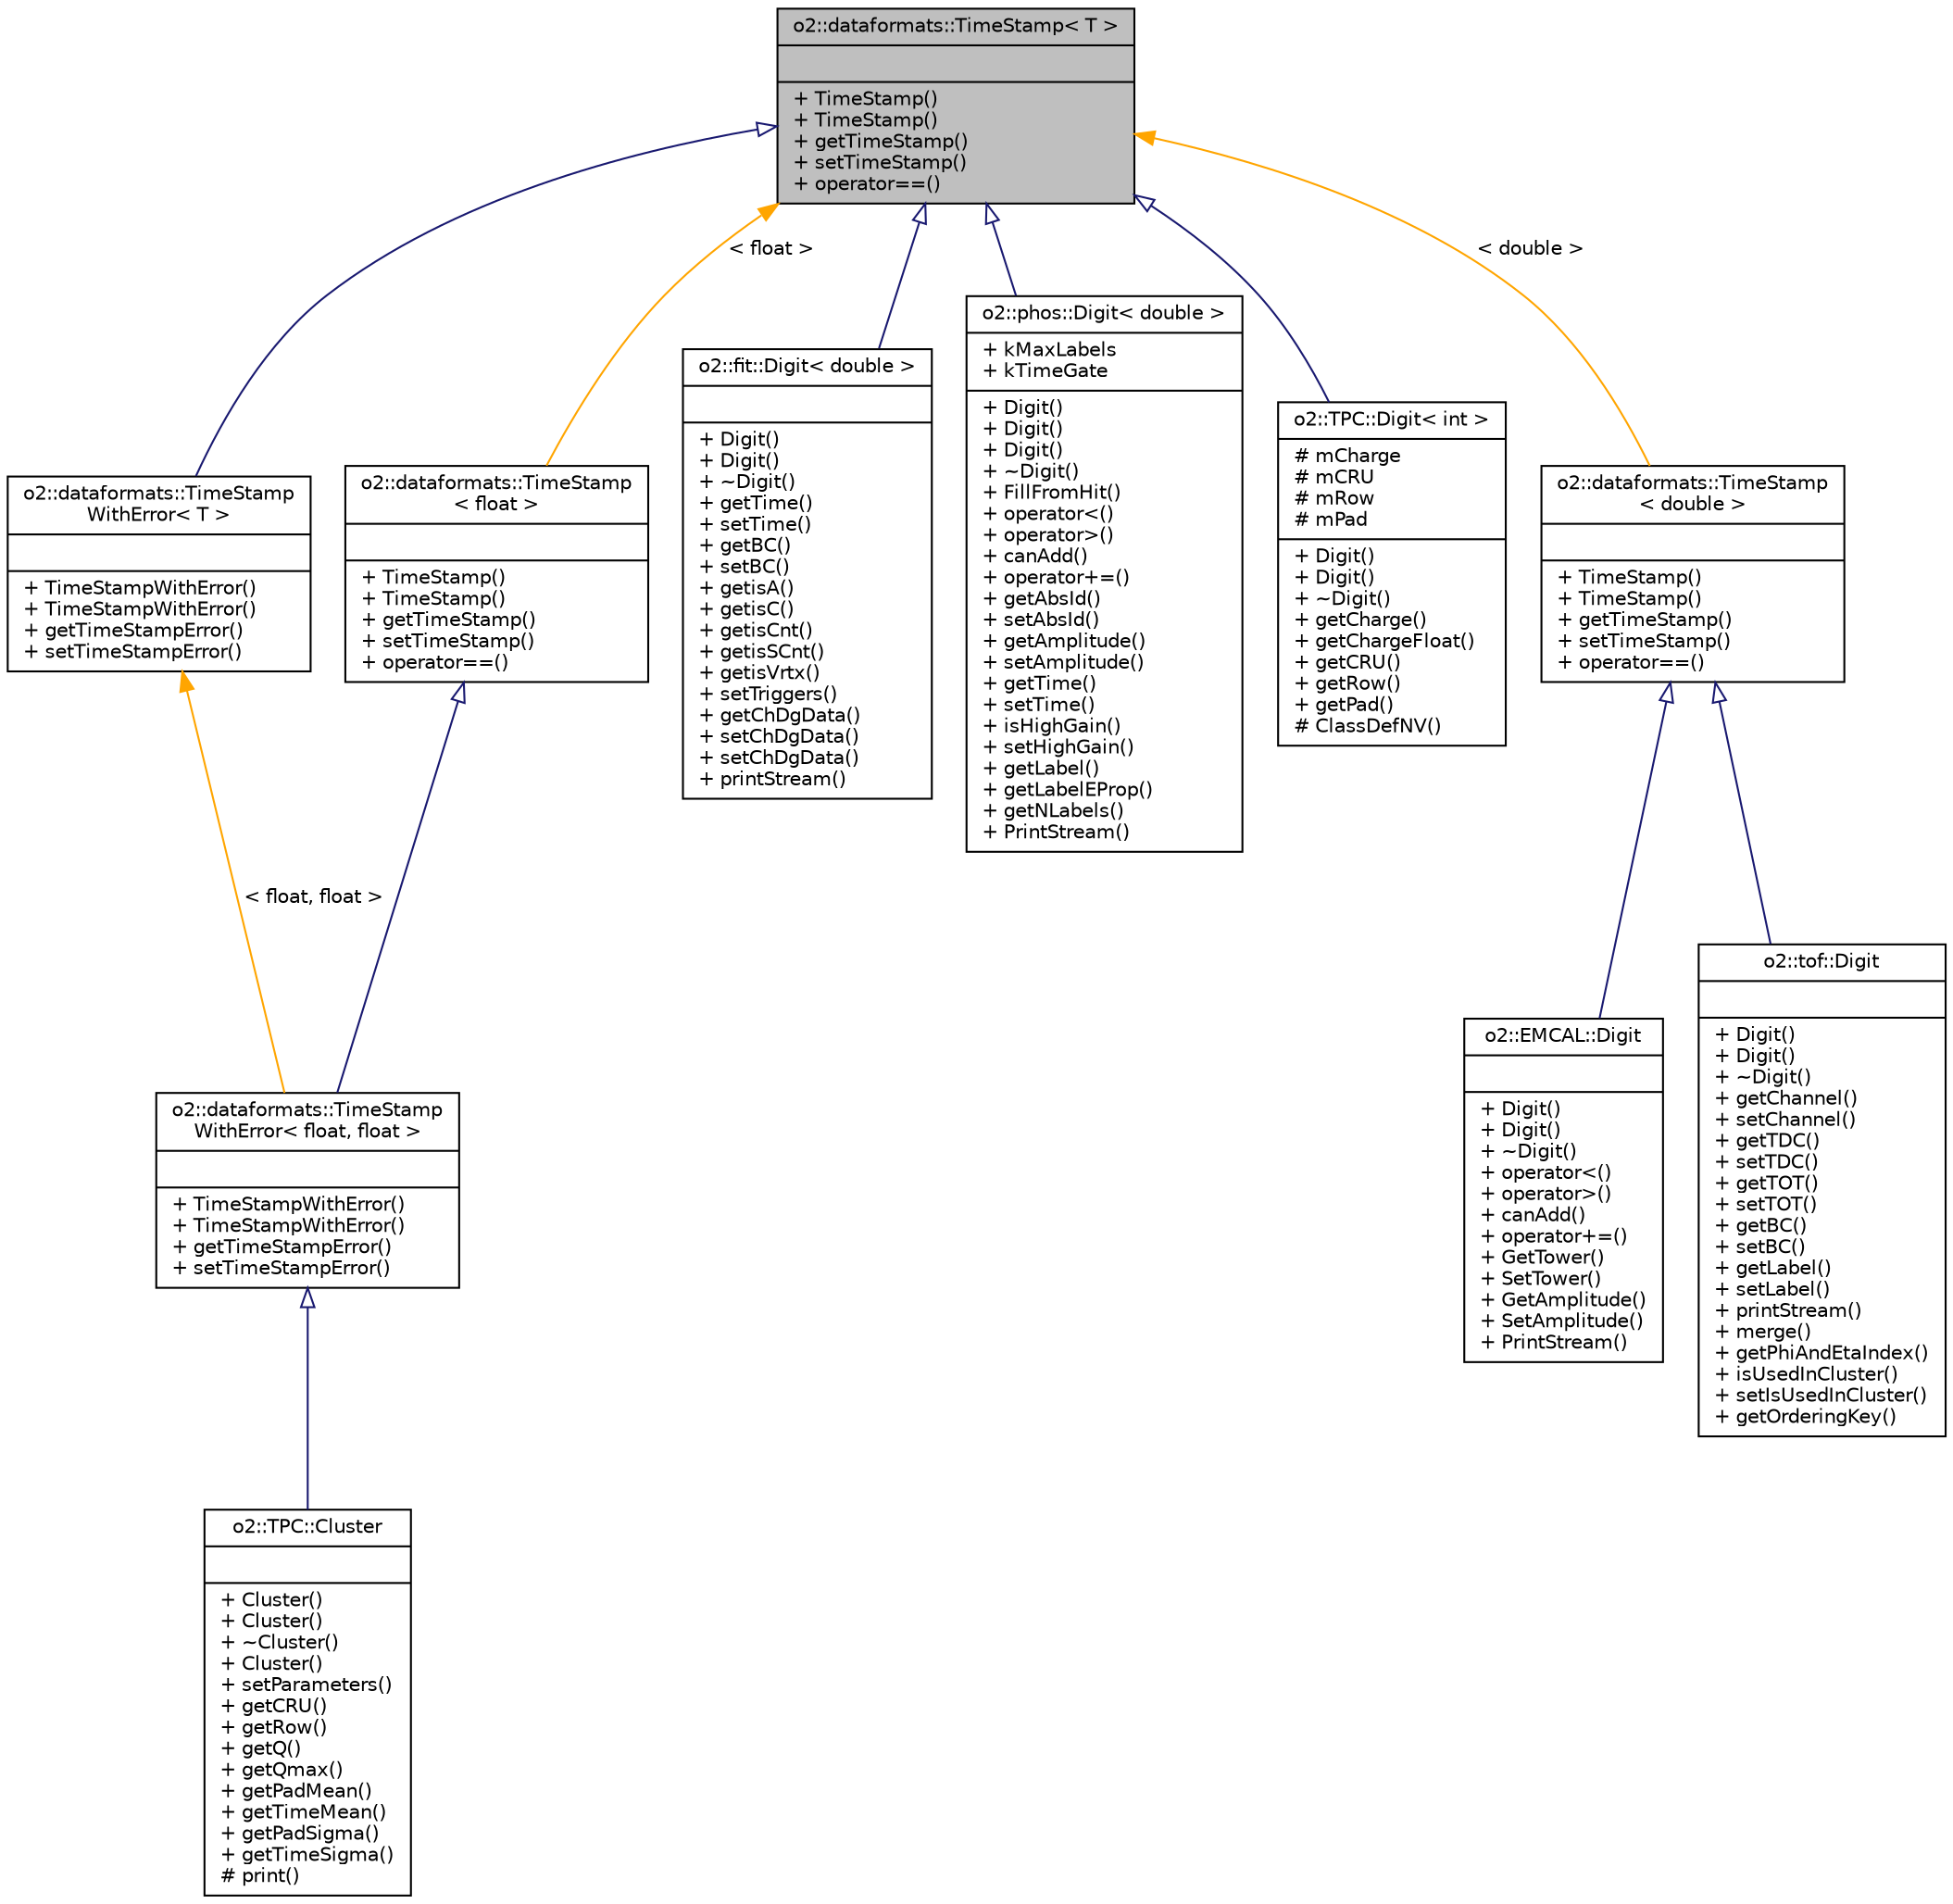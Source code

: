 digraph "o2::dataformats::TimeStamp&lt; T &gt;"
{
 // INTERACTIVE_SVG=YES
  bgcolor="transparent";
  edge [fontname="Helvetica",fontsize="10",labelfontname="Helvetica",labelfontsize="10"];
  node [fontname="Helvetica",fontsize="10",shape=record];
  Node1 [label="{o2::dataformats::TimeStamp\< T \>\n||+ TimeStamp()\l+ TimeStamp()\l+ getTimeStamp()\l+ setTimeStamp()\l+ operator==()\l}",height=0.2,width=0.4,color="black", fillcolor="grey75", style="filled" fontcolor="black"];
  Node1 -> Node2 [dir="back",color="midnightblue",fontsize="10",style="solid",arrowtail="onormal",fontname="Helvetica"];
  Node2 [label="{o2::dataformats::TimeStamp\lWithError\< T \>\n||+ TimeStampWithError()\l+ TimeStampWithError()\l+ getTimeStampError()\l+ setTimeStampError()\l}",height=0.2,width=0.4,color="black",URL="$d3/dbf/classo2_1_1dataformats_1_1TimeStampWithError.html"];
  Node2 -> Node3 [dir="back",color="orange",fontsize="10",style="solid",label=" \< float, float \>" ,fontname="Helvetica"];
  Node3 [label="{o2::dataformats::TimeStamp\lWithError\< float, float \>\n||+ TimeStampWithError()\l+ TimeStampWithError()\l+ getTimeStampError()\l+ setTimeStampError()\l}",height=0.2,width=0.4,color="black",URL="$d3/dbf/classo2_1_1dataformats_1_1TimeStampWithError.html"];
  Node3 -> Node4 [dir="back",color="midnightblue",fontsize="10",style="solid",arrowtail="onormal",fontname="Helvetica"];
  Node4 [label="{o2::TPC::Cluster\n||+ Cluster()\l+ Cluster()\l+ ~Cluster()\l+ Cluster()\l+ setParameters()\l+ getCRU()\l+ getRow()\l+ getQ()\l+ getQmax()\l+ getPadMean()\l+ getTimeMean()\l+ getPadSigma()\l+ getTimeSigma()\l# print()\l}",height=0.2,width=0.4,color="black",URL="$de/dd5/classo2_1_1TPC_1_1Cluster.html",tooltip="Cluster class for the TPC. "];
  Node1 -> Node5 [dir="back",color="midnightblue",fontsize="10",style="solid",arrowtail="onormal",fontname="Helvetica"];
  Node5 [label="{o2::fit::Digit\< double \>\n||+ Digit()\l+ Digit()\l+ ~Digit()\l+ getTime()\l+ setTime()\l+ getBC()\l+ setBC()\l+ getisA()\l+ getisC()\l+ getisCnt()\l+ getisSCnt()\l+ getisVrtx()\l+ setTriggers()\l+ getChDgData()\l+ setChDgData()\l+ setChDgData()\l+ printStream()\l}",height=0.2,width=0.4,color="black",URL="$db/df9/classo2_1_1fit_1_1Digit.html",tooltip="FIT digit implementation. "];
  Node1 -> Node6 [dir="back",color="midnightblue",fontsize="10",style="solid",arrowtail="onormal",fontname="Helvetica"];
  Node6 [label="{o2::phos::Digit\< double \>\n|+ kMaxLabels\l+ kTimeGate\l|+ Digit()\l+ Digit()\l+ Digit()\l+ ~Digit()\l+ FillFromHit()\l+ operator\<()\l+ operator\>()\l+ canAdd()\l+ operator+=()\l+ getAbsId()\l+ setAbsId()\l+ getAmplitude()\l+ setAmplitude()\l+ getTime()\l+ setTime()\l+ isHighGain()\l+ setHighGain()\l+ getLabel()\l+ getLabelEProp()\l+ getNLabels()\l+ PrintStream()\l}",height=0.2,width=0.4,color="black",URL="$df/dbc/classo2_1_1phos_1_1Digit.html"];
  Node1 -> Node7 [dir="back",color="midnightblue",fontsize="10",style="solid",arrowtail="onormal",fontname="Helvetica"];
  Node7 [label="{o2::TPC::Digit\< int \>\n|# mCharge\l# mCRU\l# mRow\l# mPad\l|+ Digit()\l+ Digit()\l+ ~Digit()\l+ getCharge()\l+ getChargeFloat()\l+ getCRU()\l+ getRow()\l+ getPad()\l# ClassDefNV()\l}",height=0.2,width=0.4,color="black",URL="$dd/def/classo2_1_1TPC_1_1Digit.html"];
  Node1 -> Node8 [dir="back",color="orange",fontsize="10",style="solid",label=" \< double \>" ,fontname="Helvetica"];
  Node8 [label="{o2::dataformats::TimeStamp\l\< double \>\n||+ TimeStamp()\l+ TimeStamp()\l+ getTimeStamp()\l+ setTimeStamp()\l+ operator==()\l}",height=0.2,width=0.4,color="black",URL="$d0/d94/classo2_1_1dataformats_1_1TimeStamp.html"];
  Node8 -> Node9 [dir="back",color="midnightblue",fontsize="10",style="solid",arrowtail="onormal",fontname="Helvetica"];
  Node9 [label="{o2::EMCAL::Digit\n||+ Digit()\l+ Digit()\l+ ~Digit()\l+ operator\<()\l+ operator\>()\l+ canAdd()\l+ operator+=()\l+ GetTower()\l+ SetTower()\l+ GetAmplitude()\l+ SetAmplitude()\l+ PrintStream()\l}",height=0.2,width=0.4,color="black",URL="$d5/d5a/classo2_1_1EMCAL_1_1Digit.html",tooltip="EMCAL digit implementation. "];
  Node8 -> Node10 [dir="back",color="midnightblue",fontsize="10",style="solid",arrowtail="onormal",fontname="Helvetica"];
  Node10 [label="{o2::tof::Digit\n||+ Digit()\l+ Digit()\l+ ~Digit()\l+ getChannel()\l+ setChannel()\l+ getTDC()\l+ setTDC()\l+ getTOT()\l+ setTOT()\l+ getBC()\l+ setBC()\l+ getLabel()\l+ setLabel()\l+ printStream()\l+ merge()\l+ getPhiAndEtaIndex()\l+ isUsedInCluster()\l+ setIsUsedInCluster()\l+ getOrderingKey()\l}",height=0.2,width=0.4,color="black",URL="$d8/db4/classo2_1_1tof_1_1Digit.html",tooltip="TOF digit implementation. "];
  Node1 -> Node11 [dir="back",color="orange",fontsize="10",style="solid",label=" \< float \>" ,fontname="Helvetica"];
  Node11 [label="{o2::dataformats::TimeStamp\l\< float \>\n||+ TimeStamp()\l+ TimeStamp()\l+ getTimeStamp()\l+ setTimeStamp()\l+ operator==()\l}",height=0.2,width=0.4,color="black",URL="$d0/d94/classo2_1_1dataformats_1_1TimeStamp.html"];
  Node11 -> Node3 [dir="back",color="midnightblue",fontsize="10",style="solid",arrowtail="onormal",fontname="Helvetica"];
}
